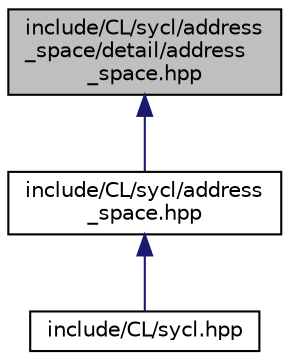 digraph "include/CL/sycl/address_space/detail/address_space.hpp"
{
 // INTERACTIVE_SVG=YES
  bgcolor="transparent";
  edge [fontname="Helvetica",fontsize="10",labelfontname="Helvetica",labelfontsize="10"];
  node [fontname="Helvetica",fontsize="10",shape=record];
  Node1 [label="include/CL/sycl/address\l_space/detail/address\l_space.hpp",height=0.2,width=0.4,color="black", fillcolor="grey75", style="filled", fontcolor="black"];
  Node1 -> Node2 [dir="back",color="midnightblue",fontsize="10",style="solid",fontname="Helvetica"];
  Node2 [label="include/CL/sycl/address\l_space.hpp",height=0.2,width=0.4,color="black",URL="$address__space_8hpp.html",tooltip="Implement OpenCL address spaces in SYCL with C++-style. "];
  Node2 -> Node3 [dir="back",color="midnightblue",fontsize="10",style="solid",fontname="Helvetica"];
  Node3 [label="include/CL/sycl.hpp",height=0.2,width=0.4,color="black",URL="$sycl_8hpp.html"];
}
